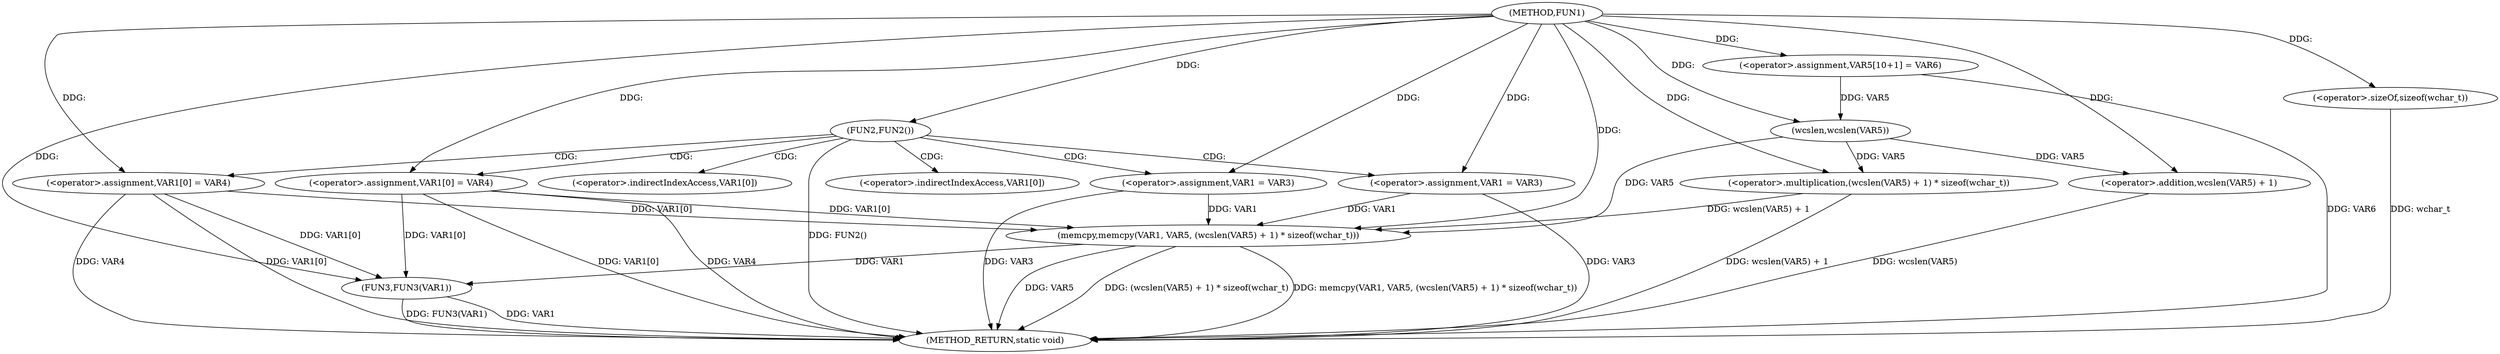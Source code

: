 digraph FUN1 {  
"1000100" [label = "(METHOD,FUN1)" ]
"1000143" [label = "(METHOD_RETURN,static void)" ]
"1000106" [label = "(FUN2,FUN2())" ]
"1000108" [label = "(<operator>.assignment,VAR1 = VAR3)" ]
"1000111" [label = "(<operator>.assignment,VAR1[0] = VAR4)" ]
"1000118" [label = "(<operator>.assignment,VAR1 = VAR3)" ]
"1000121" [label = "(<operator>.assignment,VAR1[0] = VAR4)" ]
"1000128" [label = "(<operator>.assignment,VAR5[10+1] = VAR6)" ]
"1000131" [label = "(memcpy,memcpy(VAR1, VAR5, (wcslen(VAR5) + 1) * sizeof(wchar_t)))" ]
"1000134" [label = "(<operator>.multiplication,(wcslen(VAR5) + 1) * sizeof(wchar_t))" ]
"1000135" [label = "(<operator>.addition,wcslen(VAR5) + 1)" ]
"1000136" [label = "(wcslen,wcslen(VAR5))" ]
"1000139" [label = "(<operator>.sizeOf,sizeof(wchar_t))" ]
"1000141" [label = "(FUN3,FUN3(VAR1))" ]
"1000112" [label = "(<operator>.indirectIndexAccess,VAR1[0])" ]
"1000122" [label = "(<operator>.indirectIndexAccess,VAR1[0])" ]
  "1000128" -> "1000143"  [ label = "DDG: VAR6"] 
  "1000141" -> "1000143"  [ label = "DDG: VAR1"] 
  "1000121" -> "1000143"  [ label = "DDG: VAR4"] 
  "1000139" -> "1000143"  [ label = "DDG: wchar_t"] 
  "1000131" -> "1000143"  [ label = "DDG: (wcslen(VAR5) + 1) * sizeof(wchar_t)"] 
  "1000106" -> "1000143"  [ label = "DDG: FUN2()"] 
  "1000131" -> "1000143"  [ label = "DDG: memcpy(VAR1, VAR5, (wcslen(VAR5) + 1) * sizeof(wchar_t))"] 
  "1000141" -> "1000143"  [ label = "DDG: FUN3(VAR1)"] 
  "1000111" -> "1000143"  [ label = "DDG: VAR4"] 
  "1000131" -> "1000143"  [ label = "DDG: VAR5"] 
  "1000111" -> "1000143"  [ label = "DDG: VAR1[0]"] 
  "1000134" -> "1000143"  [ label = "DDG: wcslen(VAR5) + 1"] 
  "1000108" -> "1000143"  [ label = "DDG: VAR3"] 
  "1000118" -> "1000143"  [ label = "DDG: VAR3"] 
  "1000135" -> "1000143"  [ label = "DDG: wcslen(VAR5)"] 
  "1000121" -> "1000143"  [ label = "DDG: VAR1[0]"] 
  "1000100" -> "1000106"  [ label = "DDG: "] 
  "1000100" -> "1000108"  [ label = "DDG: "] 
  "1000100" -> "1000111"  [ label = "DDG: "] 
  "1000100" -> "1000118"  [ label = "DDG: "] 
  "1000100" -> "1000121"  [ label = "DDG: "] 
  "1000100" -> "1000128"  [ label = "DDG: "] 
  "1000111" -> "1000131"  [ label = "DDG: VAR1[0]"] 
  "1000121" -> "1000131"  [ label = "DDG: VAR1[0]"] 
  "1000118" -> "1000131"  [ label = "DDG: VAR1"] 
  "1000108" -> "1000131"  [ label = "DDG: VAR1"] 
  "1000100" -> "1000131"  [ label = "DDG: "] 
  "1000136" -> "1000131"  [ label = "DDG: VAR5"] 
  "1000134" -> "1000131"  [ label = "DDG: wcslen(VAR5) + 1"] 
  "1000136" -> "1000134"  [ label = "DDG: VAR5"] 
  "1000100" -> "1000134"  [ label = "DDG: "] 
  "1000136" -> "1000135"  [ label = "DDG: VAR5"] 
  "1000128" -> "1000136"  [ label = "DDG: VAR5"] 
  "1000100" -> "1000136"  [ label = "DDG: "] 
  "1000100" -> "1000135"  [ label = "DDG: "] 
  "1000100" -> "1000139"  [ label = "DDG: "] 
  "1000131" -> "1000141"  [ label = "DDG: VAR1"] 
  "1000111" -> "1000141"  [ label = "DDG: VAR1[0]"] 
  "1000121" -> "1000141"  [ label = "DDG: VAR1[0]"] 
  "1000100" -> "1000141"  [ label = "DDG: "] 
  "1000106" -> "1000112"  [ label = "CDG: "] 
  "1000106" -> "1000121"  [ label = "CDG: "] 
  "1000106" -> "1000108"  [ label = "CDG: "] 
  "1000106" -> "1000118"  [ label = "CDG: "] 
  "1000106" -> "1000111"  [ label = "CDG: "] 
  "1000106" -> "1000122"  [ label = "CDG: "] 
}
